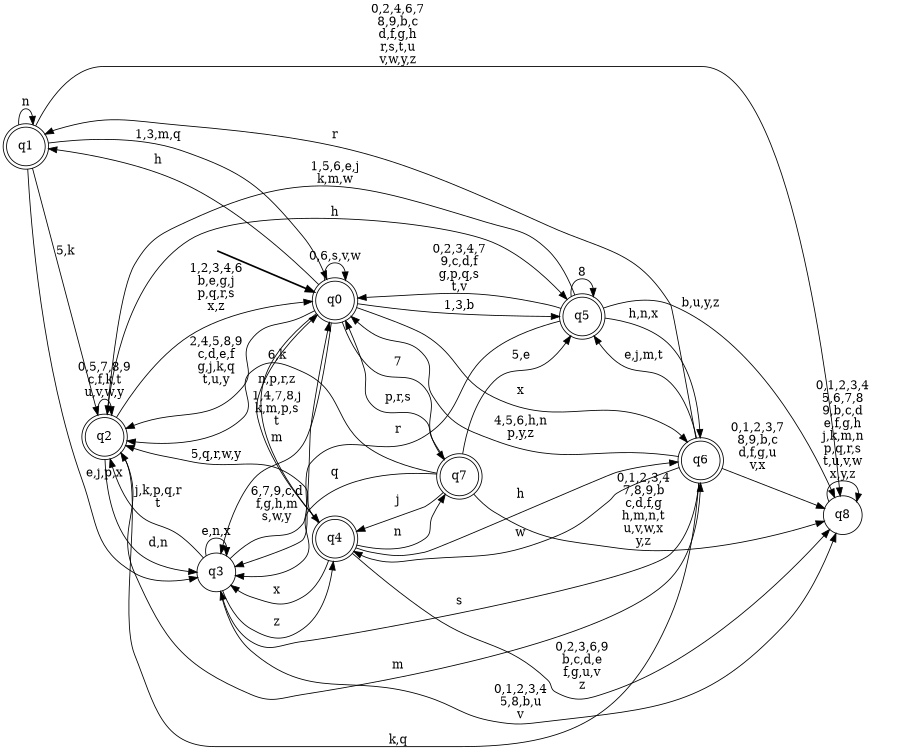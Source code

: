 digraph BlueStar {
__start0 [style = invis, shape = none, label = "", width = 0, height = 0];

rankdir=LR;
size="8,5";

s0 [style="rounded,filled", color="black", fillcolor="white" shape="doublecircle", label="q0"];
s1 [style="rounded,filled", color="black", fillcolor="white" shape="doublecircle", label="q1"];
s2 [style="rounded,filled", color="black", fillcolor="white" shape="doublecircle", label="q2"];
s3 [style="filled", color="black", fillcolor="white" shape="circle", label="q3"];
s4 [style="rounded,filled", color="black", fillcolor="white" shape="doublecircle", label="q4"];
s5 [style="rounded,filled", color="black", fillcolor="white" shape="doublecircle", label="q5"];
s6 [style="rounded,filled", color="black", fillcolor="white" shape="doublecircle", label="q6"];
s7 [style="rounded,filled", color="black", fillcolor="white" shape="doublecircle", label="q7"];
s8 [style="filled", color="black", fillcolor="white" shape="circle", label="q8"];
subgraph cluster_main { 
	graph [pad=".75", ranksep="0.15", nodesep="0.15"];
	 style=invis; 
	__start0 -> s0 [penwidth=2];
}
s0 -> s0 [label="0,6,s,v,w"];
s0 -> s1 [label="h"];
s0 -> s2 [label="2,4,5,8,9\nc,d,e,f\ng,j,k,q\nt,u,y"];
s0 -> s3 [label="m"];
s0 -> s4 [label="n,p,r,z"];
s0 -> s5 [label="1,3,b"];
s0 -> s6 [label="x"];
s0 -> s7 [label="7"];
s1 -> s0 [label="1,3,m,q"];
s1 -> s1 [label="n"];
s1 -> s2 [label="5,k"];
s1 -> s3 [label="e,j,p,x"];
s1 -> s8 [label="0,2,4,6,7\n8,9,b,c\nd,f,g,h\nr,s,t,u\nv,w,y,z"];
s2 -> s0 [label="1,2,3,4,6\nb,e,g,j\np,q,r,s\nx,z"];
s2 -> s2 [label="0,5,7,8,9\nc,f,k,t\nu,v,w,y"];
s2 -> s3 [label="d,n"];
s2 -> s5 [label="h"];
s2 -> s6 [label="m"];
s3 -> s0 [label="6,7,9,c,d\nf,g,h,m\ns,w,y"];
s3 -> s2 [label="j,k,p,q,r\nt"];
s3 -> s3 [label="e,n,x"];
s3 -> s4 [label="z"];
s3 -> s8 [label="0,1,2,3,4\n5,8,b,u\nv"];
s4 -> s0 [label="1,4,7,8,j\nk,m,p,s\nt"];
s4 -> s2 [label="5,q,r,w,y"];
s4 -> s3 [label="x"];
s4 -> s6 [label="h"];
s4 -> s7 [label="n"];
s4 -> s8 [label="0,2,3,6,9\nb,c,d,e\nf,g,u,v\nz"];
s5 -> s0 [label="0,2,3,4,7\n9,c,d,f\ng,p,q,s\nt,v"];
s5 -> s2 [label="1,5,6,e,j\nk,m,w"];
s5 -> s3 [label="r"];
s5 -> s5 [label="8"];
s5 -> s6 [label="h,n,x"];
s5 -> s8 [label="b,u,y,z"];
s6 -> s0 [label="4,5,6,h,n\np,y,z"];
s6 -> s1 [label="r"];
s6 -> s2 [label="k,q"];
s6 -> s3 [label="s"];
s6 -> s4 [label="w"];
s6 -> s5 [label="e,j,m,t"];
s6 -> s8 [label="0,1,2,3,7\n8,9,b,c\nd,f,g,u\nv,x"];
s7 -> s0 [label="p,r,s"];
s7 -> s2 [label="6,k"];
s7 -> s3 [label="q"];
s7 -> s4 [label="j"];
s7 -> s5 [label="5,e"];
s7 -> s8 [label="0,1,2,3,4\n7,8,9,b\nc,d,f,g\nh,m,n,t\nu,v,w,x\ny,z"];
s8 -> s8 [label="0,1,2,3,4\n5,6,7,8\n9,b,c,d\ne,f,g,h\nj,k,m,n\np,q,r,s\nt,u,v,w\nx,y,z"];

}